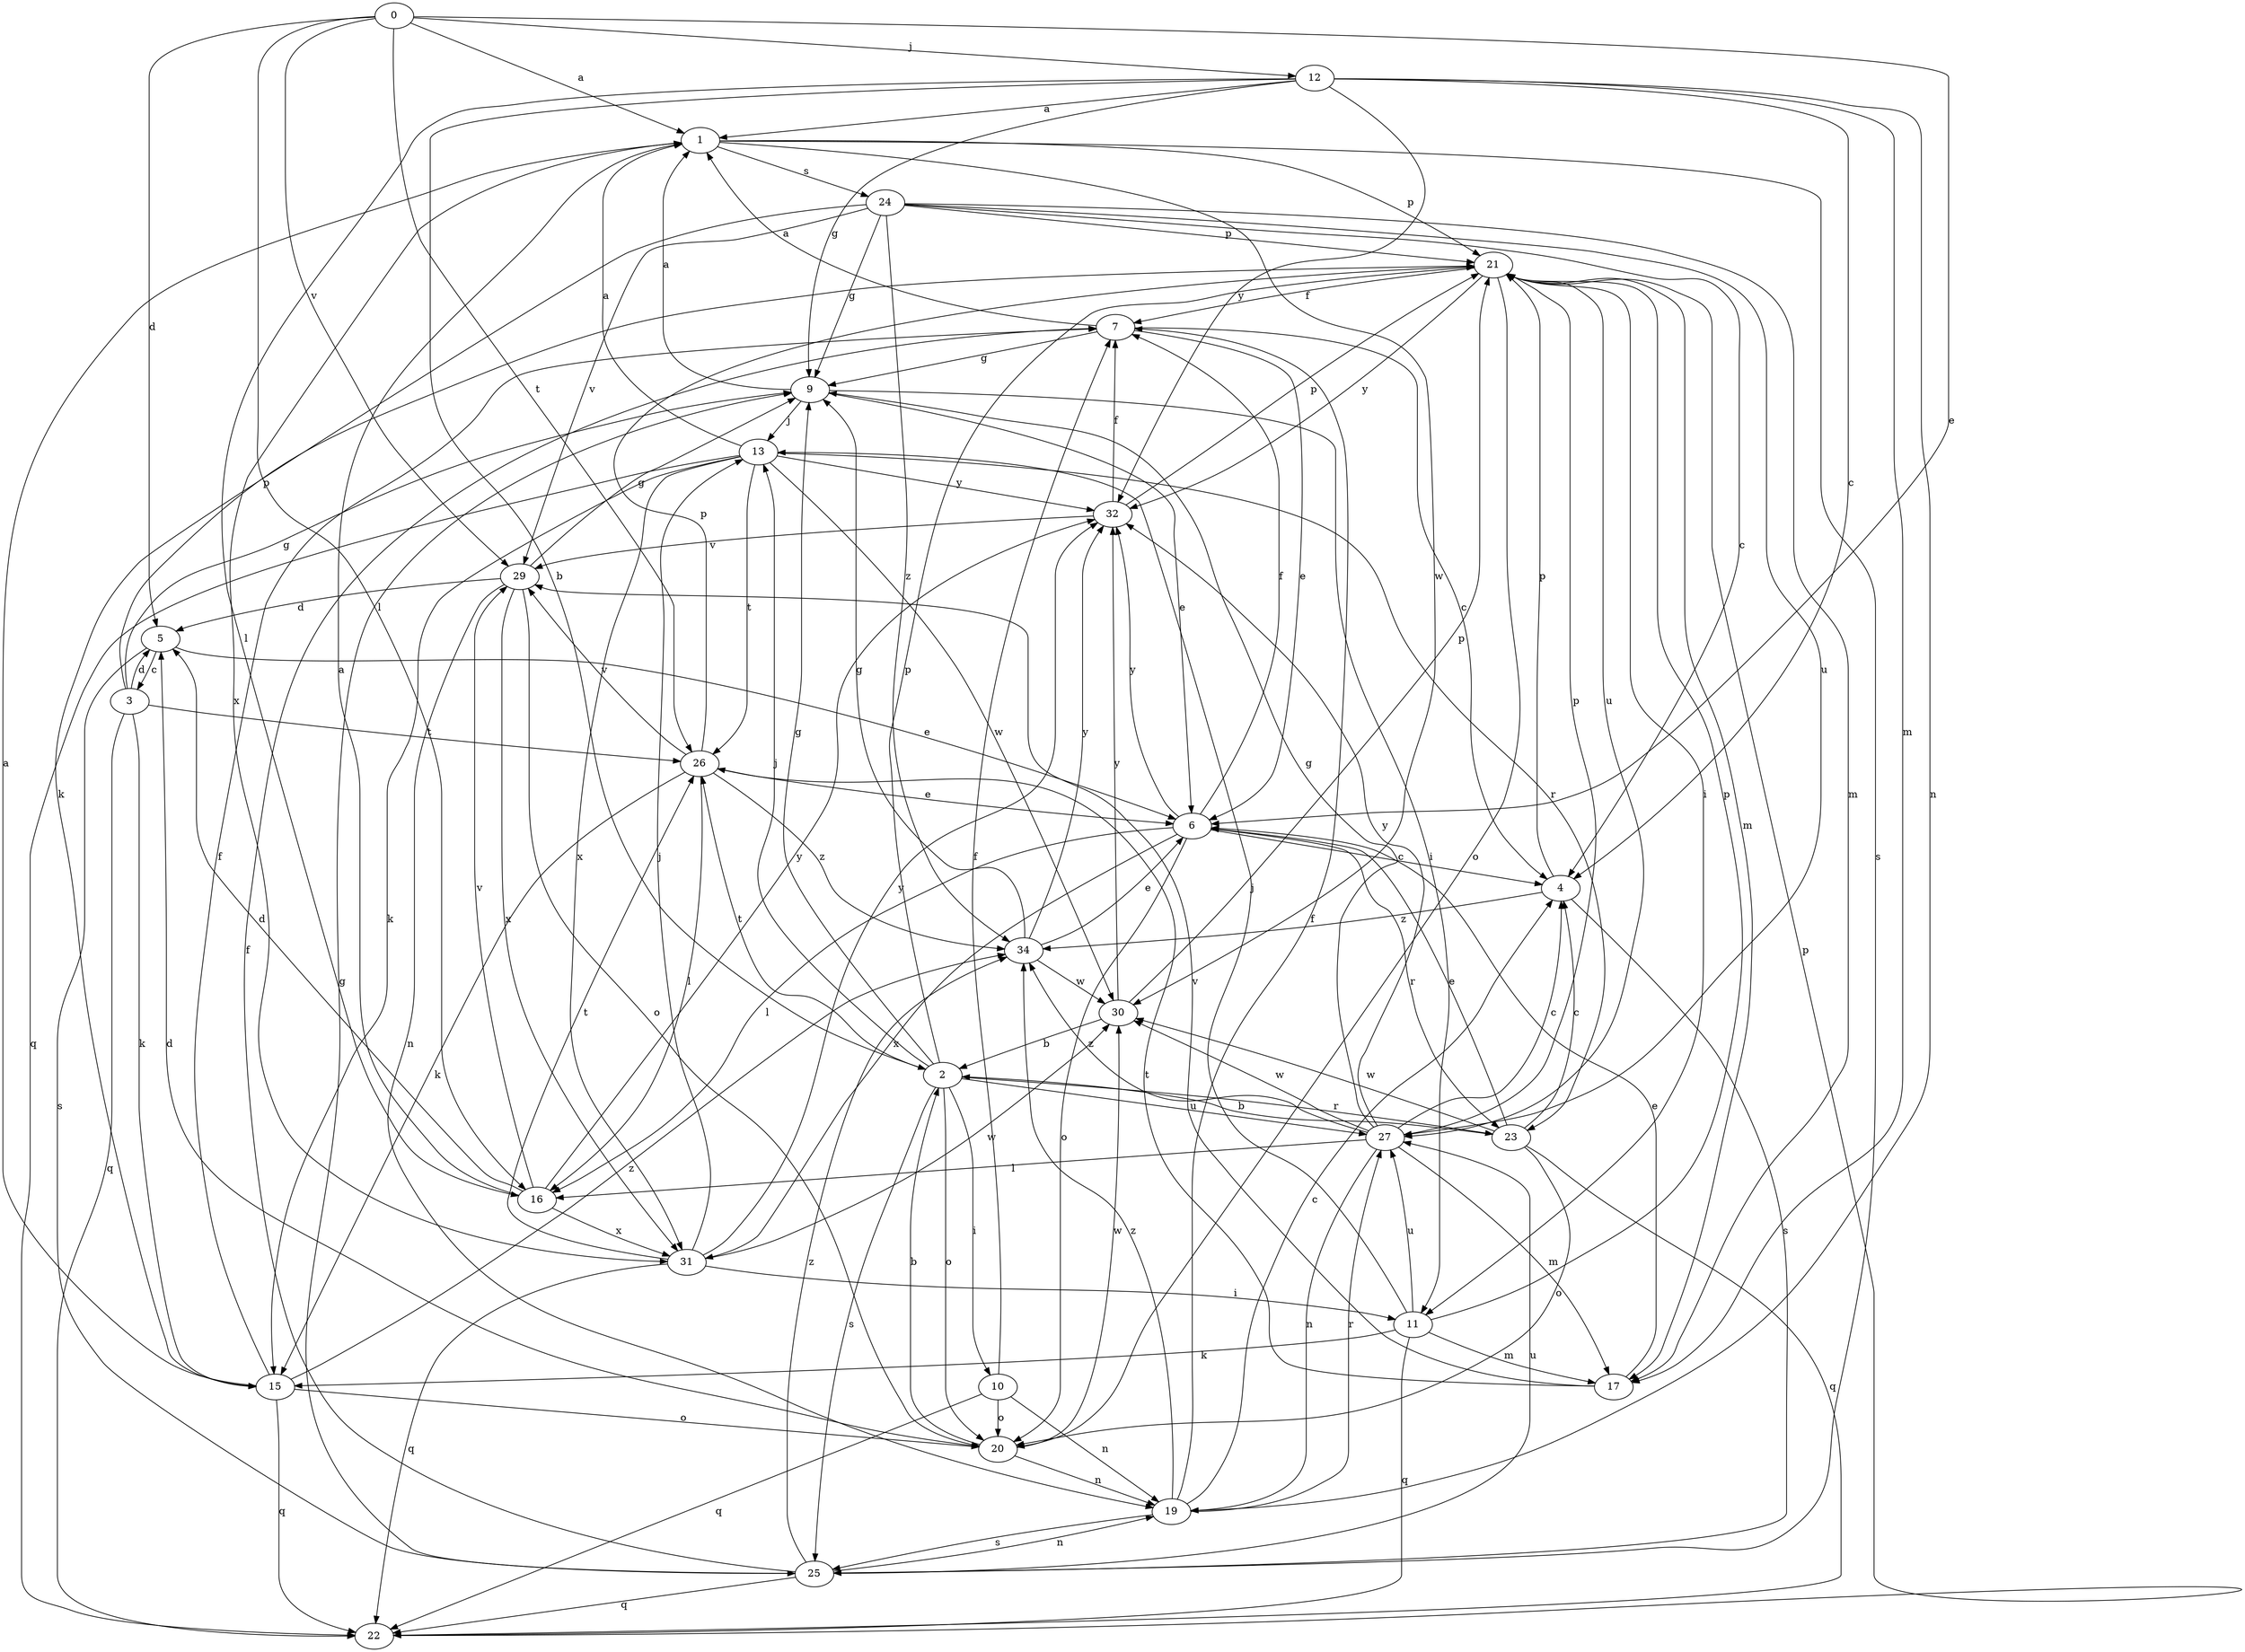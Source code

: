 strict digraph  {
0;
1;
2;
3;
4;
5;
6;
7;
9;
10;
11;
12;
13;
15;
16;
17;
19;
20;
21;
22;
23;
24;
25;
26;
27;
29;
30;
31;
32;
34;
0 -> 1  [label=a];
0 -> 5  [label=d];
0 -> 6  [label=e];
0 -> 12  [label=j];
0 -> 16  [label=l];
0 -> 26  [label=t];
0 -> 29  [label=v];
1 -> 21  [label=p];
1 -> 24  [label=s];
1 -> 25  [label=s];
1 -> 30  [label=w];
1 -> 31  [label=x];
2 -> 9  [label=g];
2 -> 10  [label=i];
2 -> 13  [label=j];
2 -> 20  [label=o];
2 -> 21  [label=p];
2 -> 23  [label=r];
2 -> 25  [label=s];
2 -> 26  [label=t];
2 -> 27  [label=u];
3 -> 5  [label=d];
3 -> 9  [label=g];
3 -> 15  [label=k];
3 -> 21  [label=p];
3 -> 22  [label=q];
3 -> 26  [label=t];
4 -> 21  [label=p];
4 -> 25  [label=s];
4 -> 34  [label=z];
5 -> 3  [label=c];
5 -> 6  [label=e];
5 -> 25  [label=s];
6 -> 4  [label=c];
6 -> 7  [label=f];
6 -> 16  [label=l];
6 -> 20  [label=o];
6 -> 23  [label=r];
6 -> 31  [label=x];
6 -> 32  [label=y];
7 -> 1  [label=a];
7 -> 4  [label=c];
7 -> 6  [label=e];
7 -> 9  [label=g];
9 -> 1  [label=a];
9 -> 6  [label=e];
9 -> 11  [label=i];
9 -> 13  [label=j];
10 -> 7  [label=f];
10 -> 19  [label=n];
10 -> 20  [label=o];
10 -> 22  [label=q];
11 -> 13  [label=j];
11 -> 15  [label=k];
11 -> 17  [label=m];
11 -> 21  [label=p];
11 -> 22  [label=q];
11 -> 27  [label=u];
12 -> 1  [label=a];
12 -> 2  [label=b];
12 -> 4  [label=c];
12 -> 9  [label=g];
12 -> 16  [label=l];
12 -> 17  [label=m];
12 -> 19  [label=n];
12 -> 32  [label=y];
13 -> 1  [label=a];
13 -> 15  [label=k];
13 -> 22  [label=q];
13 -> 23  [label=r];
13 -> 26  [label=t];
13 -> 30  [label=w];
13 -> 31  [label=x];
13 -> 32  [label=y];
15 -> 1  [label=a];
15 -> 7  [label=f];
15 -> 20  [label=o];
15 -> 22  [label=q];
15 -> 34  [label=z];
16 -> 1  [label=a];
16 -> 5  [label=d];
16 -> 29  [label=v];
16 -> 31  [label=x];
16 -> 32  [label=y];
17 -> 6  [label=e];
17 -> 26  [label=t];
17 -> 29  [label=v];
19 -> 4  [label=c];
19 -> 7  [label=f];
19 -> 25  [label=s];
19 -> 34  [label=z];
19 -> 27  [label=r];
20 -> 2  [label=b];
20 -> 5  [label=d];
20 -> 19  [label=n];
20 -> 30  [label=w];
21 -> 7  [label=f];
21 -> 11  [label=i];
21 -> 17  [label=m];
21 -> 20  [label=o];
21 -> 27  [label=u];
21 -> 32  [label=y];
22 -> 21  [label=p];
23 -> 2  [label=b];
23 -> 4  [label=c];
23 -> 6  [label=e];
23 -> 20  [label=o];
23 -> 22  [label=q];
23 -> 30  [label=w];
24 -> 4  [label=c];
24 -> 9  [label=g];
24 -> 15  [label=k];
24 -> 17  [label=m];
24 -> 21  [label=p];
24 -> 27  [label=u];
24 -> 29  [label=v];
24 -> 34  [label=z];
25 -> 7  [label=f];
25 -> 9  [label=g];
25 -> 19  [label=n];
25 -> 22  [label=q];
25 -> 27  [label=u];
25 -> 34  [label=z];
26 -> 6  [label=e];
26 -> 15  [label=k];
26 -> 16  [label=l];
26 -> 21  [label=p];
26 -> 29  [label=v];
26 -> 34  [label=z];
27 -> 4  [label=c];
27 -> 9  [label=g];
27 -> 16  [label=l];
27 -> 17  [label=m];
27 -> 19  [label=n];
27 -> 21  [label=p];
27 -> 30  [label=w];
27 -> 32  [label=y];
27 -> 34  [label=z];
29 -> 5  [label=d];
29 -> 9  [label=g];
29 -> 19  [label=n];
29 -> 20  [label=o];
29 -> 31  [label=x];
30 -> 2  [label=b];
30 -> 21  [label=p];
30 -> 32  [label=y];
31 -> 11  [label=i];
31 -> 13  [label=j];
31 -> 22  [label=q];
31 -> 26  [label=t];
31 -> 30  [label=w];
31 -> 32  [label=y];
32 -> 7  [label=f];
32 -> 21  [label=p];
32 -> 29  [label=v];
34 -> 6  [label=e];
34 -> 9  [label=g];
34 -> 30  [label=w];
34 -> 32  [label=y];
}
